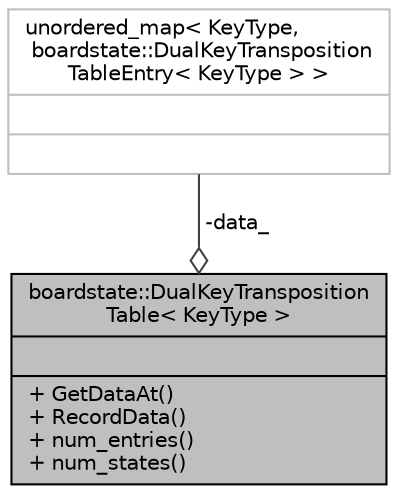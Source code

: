 digraph "boardstate::DualKeyTranspositionTable&lt; KeyType &gt;"
{
 // LATEX_PDF_SIZE
  edge [fontname="Helvetica",fontsize="10",labelfontname="Helvetica",labelfontsize="10"];
  node [fontname="Helvetica",fontsize="10",shape=record];
  Node1 [label="{boardstate::DualKeyTransposition\lTable\< KeyType \>\n||+ GetDataAt()\l+ RecordData()\l+ num_entries()\l+ num_states()\l}",height=0.2,width=0.4,color="black", fillcolor="grey75", style="filled", fontcolor="black",tooltip=" "];
  Node2 -> Node1 [color="grey25",fontsize="10",style="solid",label=" -data_" ,arrowhead="odiamond",fontname="Helvetica"];
  Node2 [label="{unordered_map\< KeyType,\l boardstate::DualKeyTransposition\lTableEntry\< KeyType \> \>\n||}",height=0.2,width=0.4,color="grey75", fillcolor="white", style="filled",tooltip=" "];
}
